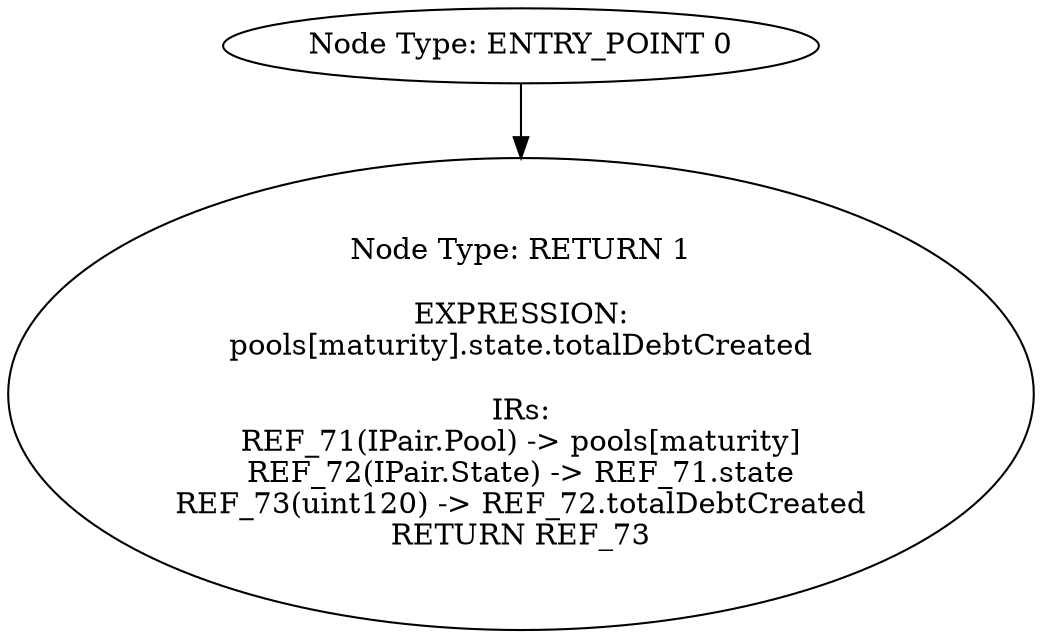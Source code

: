 digraph{
0[label="Node Type: ENTRY_POINT 0
"];
0->1;
1[label="Node Type: RETURN 1

EXPRESSION:
pools[maturity].state.totalDebtCreated

IRs:
REF_71(IPair.Pool) -> pools[maturity]
REF_72(IPair.State) -> REF_71.state
REF_73(uint120) -> REF_72.totalDebtCreated
RETURN REF_73"];
}
